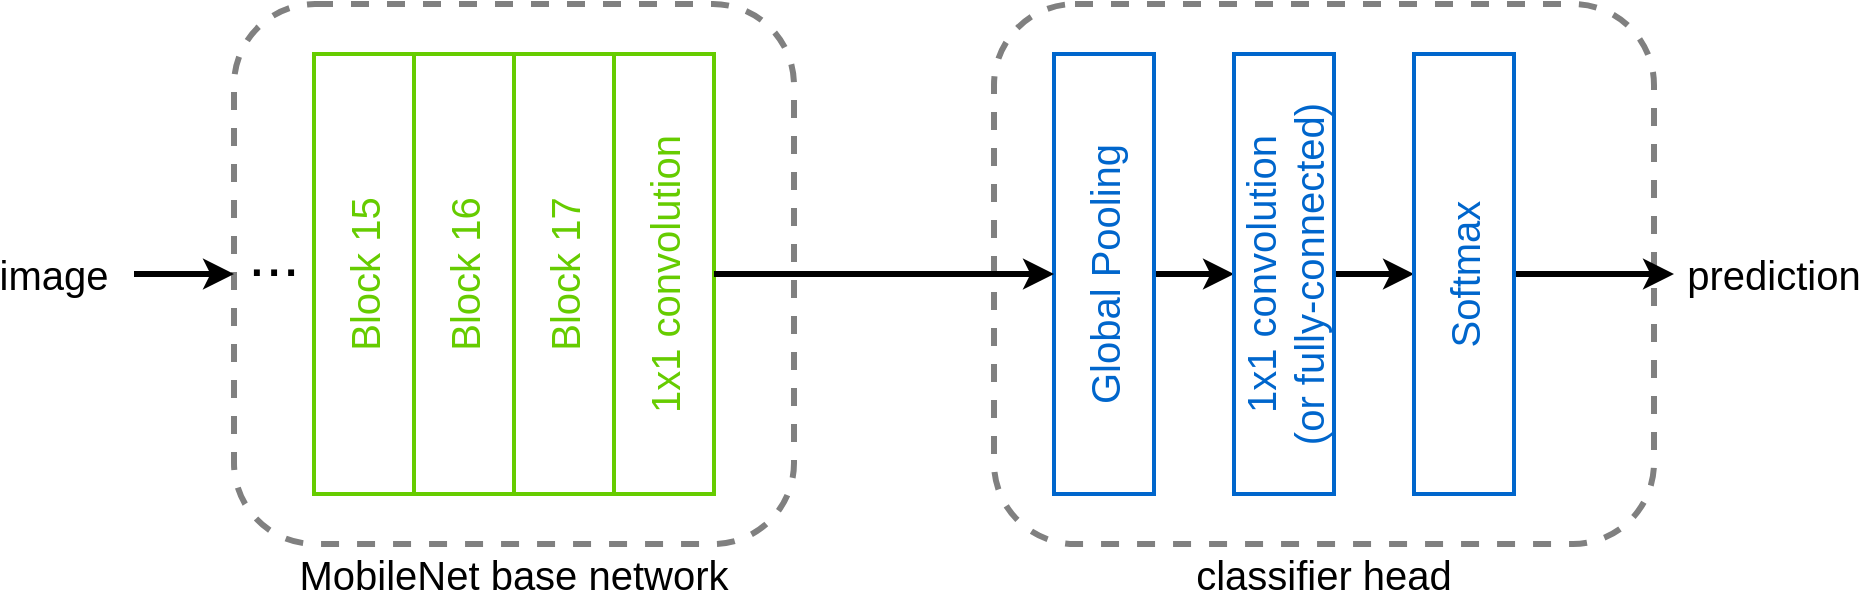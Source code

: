 <mxfile version="13.6.6" type="device"><diagram id="PJ0YoMSOEr9DaGMsL6Uo" name="Page-1"><mxGraphModel dx="1422" dy="745" grid="1" gridSize="10" guides="1" tooltips="1" connect="1" arrows="1" fold="1" page="1" pageScale="1" pageWidth="827" pageHeight="1169" math="0" shadow="0"><root><mxCell id="0"/><mxCell id="1" parent="0"/><mxCell id="tj46yXE4Pk6AfK826PaN-1" value="" style="rounded=1;whiteSpace=wrap;html=1;dashed=1;strokeWidth=3;strokeColor=#808080;" vertex="1" parent="1"><mxGeometry x="130" y="135" width="280" height="270" as="geometry"/></mxCell><mxCell id="tj46yXE4Pk6AfK826PaN-2" value="&lt;font style=&quot;font-size: 20px&quot;&gt;image&lt;/font&gt;" style="text;html=1;strokeColor=none;fillColor=none;align=center;verticalAlign=middle;whiteSpace=wrap;rounded=0;dashed=1;" vertex="1" parent="1"><mxGeometry x="20" y="260" width="40" height="20" as="geometry"/></mxCell><mxCell id="tj46yXE4Pk6AfK826PaN-3" value="" style="endArrow=classic;html=1;entryX=0;entryY=0.5;entryDx=0;entryDy=0;fontSize=20;strokeWidth=3;" edge="1" parent="1" target="tj46yXE4Pk6AfK826PaN-1"><mxGeometry width="50" height="50" relative="1" as="geometry"><mxPoint x="80" y="270" as="sourcePoint"/><mxPoint x="440" y="360" as="targetPoint"/></mxGeometry></mxCell><mxCell id="tj46yXE4Pk6AfK826PaN-4" value="&lt;font style=&quot;font-size: 31px&quot;&gt;...&lt;/font&gt;" style="text;html=1;strokeColor=none;fillColor=none;align=center;verticalAlign=middle;whiteSpace=wrap;rounded=0;dashed=1;" vertex="1" parent="1"><mxGeometry x="130" y="250" width="40" height="20" as="geometry"/></mxCell><mxCell id="tj46yXE4Pk6AfK826PaN-5" value="&lt;font style=&quot;font-size: 20px&quot; color=&quot;#66cc00&quot;&gt;Block 15&lt;/font&gt;" style="rounded=0;whiteSpace=wrap;html=1;direction=south;strokeWidth=2;fontColor=#336600;horizontal=0;strokeColor=#66CC00;" vertex="1" parent="1"><mxGeometry x="170" y="160" width="50" height="220" as="geometry"/></mxCell><mxCell id="tj46yXE4Pk6AfK826PaN-6" value="&lt;font style=&quot;font-size: 20px&quot; color=&quot;#66cc00&quot;&gt;Block 16&lt;/font&gt;" style="rounded=0;whiteSpace=wrap;html=1;direction=south;strokeWidth=2;fontColor=#336600;horizontal=0;strokeColor=#66CC00;" vertex="1" parent="1"><mxGeometry x="220" y="160" width="50" height="220" as="geometry"/></mxCell><mxCell id="tj46yXE4Pk6AfK826PaN-7" value="&lt;font style=&quot;font-size: 20px&quot; color=&quot;#66cc00&quot;&gt;Block 17&lt;/font&gt;" style="rounded=0;whiteSpace=wrap;html=1;direction=south;strokeWidth=2;fontColor=#336600;horizontal=0;strokeColor=#66CC00;" vertex="1" parent="1"><mxGeometry x="270" y="160" width="50" height="220" as="geometry"/></mxCell><mxCell id="tj46yXE4Pk6AfK826PaN-9" value="&lt;font style=&quot;font-size: 20px&quot; color=&quot;#66cc00&quot;&gt;1x1 convolution&lt;/font&gt;" style="rounded=0;whiteSpace=wrap;html=1;direction=south;strokeWidth=2;fontColor=#336600;horizontal=0;strokeColor=#66CC00;" vertex="1" parent="1"><mxGeometry x="320" y="160" width="50" height="220" as="geometry"/></mxCell><mxCell id="tj46yXE4Pk6AfK826PaN-10" value="" style="rounded=1;whiteSpace=wrap;html=1;dashed=1;strokeWidth=3;strokeColor=#808080;" vertex="1" parent="1"><mxGeometry x="510" y="135" width="330" height="270" as="geometry"/></mxCell><mxCell id="tj46yXE4Pk6AfK826PaN-18" style="edgeStyle=orthogonalEdgeStyle;rounded=0;orthogonalLoop=1;jettySize=auto;html=1;exitX=0.5;exitY=0;exitDx=0;exitDy=0;entryX=0.5;entryY=1;entryDx=0;entryDy=0;strokeWidth=3;fontSize=20;fontColor=#336600;" edge="1" parent="1" source="tj46yXE4Pk6AfK826PaN-11" target="tj46yXE4Pk6AfK826PaN-12"><mxGeometry relative="1" as="geometry"/></mxCell><mxCell id="tj46yXE4Pk6AfK826PaN-11" value="&lt;font style=&quot;font-size: 20px&quot; color=&quot;#0066cc&quot;&gt;Global Pooling&lt;/font&gt;" style="rounded=0;whiteSpace=wrap;html=1;direction=south;strokeWidth=2;fontColor=#336600;horizontal=0;strokeColor=#0066CC;" vertex="1" parent="1"><mxGeometry x="540" y="160" width="50" height="220" as="geometry"/></mxCell><mxCell id="tj46yXE4Pk6AfK826PaN-19" style="edgeStyle=orthogonalEdgeStyle;rounded=0;orthogonalLoop=1;jettySize=auto;html=1;exitX=0.5;exitY=0;exitDx=0;exitDy=0;entryX=0.5;entryY=1;entryDx=0;entryDy=0;strokeWidth=3;fontSize=20;fontColor=#336600;" edge="1" parent="1" source="tj46yXE4Pk6AfK826PaN-12" target="tj46yXE4Pk6AfK826PaN-13"><mxGeometry relative="1" as="geometry"/></mxCell><mxCell id="tj46yXE4Pk6AfK826PaN-12" value="&lt;font style=&quot;font-size: 20px&quot; color=&quot;#0066cc&quot;&gt;1x1 convolution&lt;br&gt;(or fully-connected)&lt;/font&gt;" style="rounded=0;whiteSpace=wrap;html=1;direction=south;strokeWidth=2;fontColor=#336600;horizontal=0;strokeColor=#0066CC;" vertex="1" parent="1"><mxGeometry x="630" y="160" width="50" height="220" as="geometry"/></mxCell><mxCell id="tj46yXE4Pk6AfK826PaN-21" style="edgeStyle=orthogonalEdgeStyle;rounded=0;orthogonalLoop=1;jettySize=auto;html=1;exitX=0.5;exitY=0;exitDx=0;exitDy=0;strokeWidth=3;fontSize=20;fontColor=#336600;" edge="1" parent="1" source="tj46yXE4Pk6AfK826PaN-13"><mxGeometry relative="1" as="geometry"><mxPoint x="850" y="270" as="targetPoint"/></mxGeometry></mxCell><mxCell id="tj46yXE4Pk6AfK826PaN-13" value="&lt;font color=&quot;#0066cc&quot;&gt;&lt;span style=&quot;font-size: 20px&quot;&gt;Softmax&lt;br&gt;&lt;/span&gt;&lt;/font&gt;" style="rounded=0;whiteSpace=wrap;html=1;direction=south;strokeWidth=2;fontColor=#336600;horizontal=0;strokeColor=#0066CC;" vertex="1" parent="1"><mxGeometry x="720" y="160" width="50" height="220" as="geometry"/></mxCell><mxCell id="tj46yXE4Pk6AfK826PaN-15" style="edgeStyle=orthogonalEdgeStyle;rounded=0;orthogonalLoop=1;jettySize=auto;html=1;entryX=0.5;entryY=1;entryDx=0;entryDy=0;strokeWidth=3;fontSize=20;fontColor=#336600;" edge="1" parent="1" source="tj46yXE4Pk6AfK826PaN-9" target="tj46yXE4Pk6AfK826PaN-11"><mxGeometry relative="1" as="geometry"/></mxCell><mxCell id="tj46yXE4Pk6AfK826PaN-20" value="&lt;font style=&quot;font-size: 20px&quot;&gt;prediction&lt;/font&gt;" style="text;html=1;strokeColor=none;fillColor=none;align=center;verticalAlign=middle;whiteSpace=wrap;rounded=0;dashed=1;" vertex="1" parent="1"><mxGeometry x="880" y="260" width="40" height="20" as="geometry"/></mxCell><mxCell id="tj46yXE4Pk6AfK826PaN-22" value="&lt;font style=&quot;font-size: 20px&quot;&gt;MobileNet base network&lt;/font&gt;" style="text;html=1;strokeColor=none;fillColor=none;align=center;verticalAlign=middle;whiteSpace=wrap;rounded=0;dashed=1;" vertex="1" parent="1"><mxGeometry x="155" y="410" width="230" height="20" as="geometry"/></mxCell><mxCell id="tj46yXE4Pk6AfK826PaN-23" value="&lt;font style=&quot;font-size: 20px&quot;&gt;classifier head&lt;/font&gt;" style="text;html=1;strokeColor=none;fillColor=none;align=center;verticalAlign=middle;whiteSpace=wrap;rounded=0;dashed=1;" vertex="1" parent="1"><mxGeometry x="560" y="410" width="230" height="20" as="geometry"/></mxCell></root></mxGraphModel></diagram></mxfile>